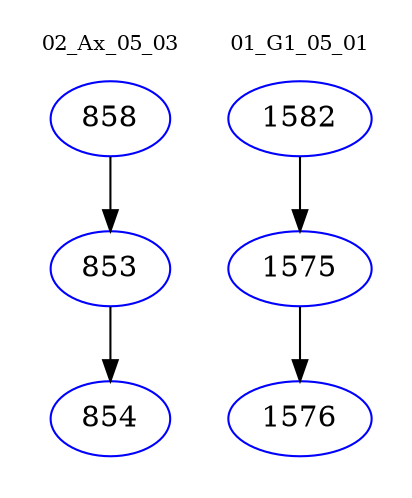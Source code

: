 digraph{
subgraph cluster_0 {
color = white
label = "02_Ax_05_03";
fontsize=10;
T0_858 [label="858", color="blue"]
T0_858 -> T0_853 [color="black"]
T0_853 [label="853", color="blue"]
T0_853 -> T0_854 [color="black"]
T0_854 [label="854", color="blue"]
}
subgraph cluster_1 {
color = white
label = "01_G1_05_01";
fontsize=10;
T1_1582 [label="1582", color="blue"]
T1_1582 -> T1_1575 [color="black"]
T1_1575 [label="1575", color="blue"]
T1_1575 -> T1_1576 [color="black"]
T1_1576 [label="1576", color="blue"]
}
}

